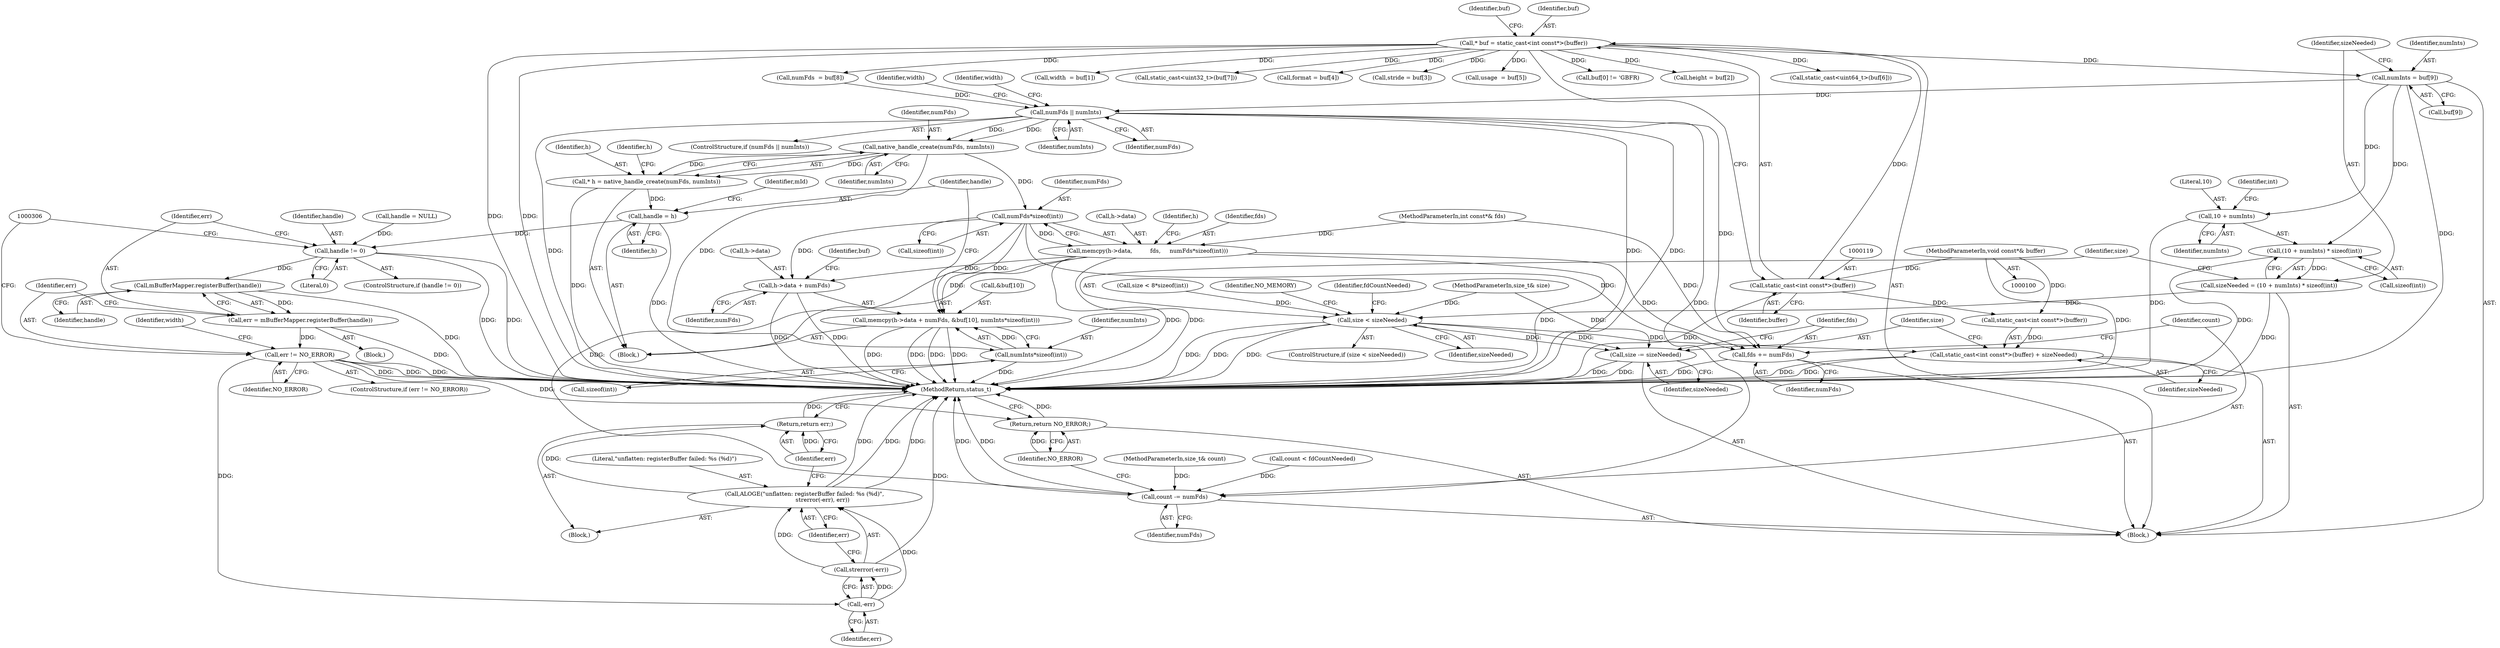 digraph "0_Android_38803268570f90e97452cd9a30ac831661829091@array" {
"1000136" [label="(Call,numInts = buf[9])"];
"1000116" [label="(Call,* buf = static_cast<int const*>(buffer))"];
"1000118" [label="(Call,static_cast<int const*>(buffer))"];
"1000101" [label="(MethodParameterIn,void const*& buffer)"];
"1000144" [label="(Call,(10 + numInts) * sizeof(int))"];
"1000142" [label="(Call,sizeNeeded = (10 + numInts) * sizeof(int))"];
"1000151" [label="(Call,size < sizeNeeded)"];
"1000304" [label="(Call,static_cast<int const*>(buffer) + sizeNeeded)"];
"1000309" [label="(Call,size -= sizeNeeded)"];
"1000145" [label="(Call,10 + numInts)"];
"1000171" [label="(Call,numFds || numInts)"];
"1000203" [label="(Call,native_handle_create(numFds, numInts))"];
"1000201" [label="(Call,* h = native_handle_create(numFds, numInts))"];
"1000229" [label="(Call,handle = h)"];
"1000268" [label="(Call,handle != 0)"];
"1000275" [label="(Call,mBufferMapper.registerBuffer(handle))"];
"1000273" [label="(Call,err = mBufferMapper.registerBuffer(handle))"];
"1000278" [label="(Call,err != NO_ERROR)"];
"1000299" [label="(Call,-err)"];
"1000298" [label="(Call,strerror(-err))"];
"1000296" [label="(Call,ALOGE(\"unflatten: registerBuffer failed: %s (%d)\",\n                    strerror(-err), err))"];
"1000302" [label="(Return,return err;)"];
"1000318" [label="(Return,return NO_ERROR;)"];
"1000211" [label="(Call,numFds*sizeof(int))"];
"1000206" [label="(Call,memcpy(h->data,          fds,     numFds*sizeof(int)))"];
"1000215" [label="(Call,memcpy(h->data + numFds, &buf[10], numInts*sizeof(int)))"];
"1000216" [label="(Call,h->data + numFds)"];
"1000312" [label="(Call,fds += numFds)"];
"1000315" [label="(Call,count -= numFds)"];
"1000225" [label="(Call,numInts*sizeof(int))"];
"1000147" [label="(Identifier,numInts)"];
"1000203" [label="(Call,native_handle_create(numFds, numInts))"];
"1000312" [label="(Call,fds += numFds)"];
"1000142" [label="(Call,sizeNeeded = (10 + numInts) * sizeof(int))"];
"1000296" [label="(Call,ALOGE(\"unflatten: registerBuffer failed: %s (%d)\",\n                    strerror(-err), err))"];
"1000298" [label="(Call,strerror(-err))"];
"1000313" [label="(Identifier,fds)"];
"1000145" [label="(Call,10 + numInts)"];
"1000204" [label="(Identifier,numFds)"];
"1000213" [label="(Call,sizeof(int))"];
"1000215" [label="(Call,memcpy(h->data + numFds, &buf[10], numInts*sizeof(int)))"];
"1000280" [label="(Identifier,NO_ERROR)"];
"1000309" [label="(Call,size -= sizeNeeded)"];
"1000245" [label="(Call,handle = NULL)"];
"1000170" [label="(ControlStructure,if (numFds || numInts))"];
"1000195" [label="(Call,usage  = buf[5])"];
"1000271" [label="(Block,)"];
"1000122" [label="(Call,buf[0] != 'GBFR)"];
"1000269" [label="(Identifier,handle)"];
"1000276" [label="(Identifier,handle)"];
"1000171" [label="(Call,numFds || numInts)"];
"1000268" [label="(Call,handle != 0)"];
"1000136" [label="(Call,numInts = buf[9])"];
"1000155" [label="(Identifier,NO_MEMORY)"];
"1000103" [label="(MethodParameterIn,int const*& fds)"];
"1000176" [label="(Identifier,width)"];
"1000223" [label="(Identifier,buf)"];
"1000206" [label="(Call,memcpy(h->data,          fds,     numFds*sizeof(int)))"];
"1000300" [label="(Identifier,err)"];
"1000207" [label="(Call,h->data)"];
"1000180" [label="(Call,height = buf[2])"];
"1000149" [label="(Identifier,int)"];
"1000225" [label="(Call,numInts*sizeof(int))"];
"1000138" [label="(Call,buf[9])"];
"1000235" [label="(Identifier,width)"];
"1000277" [label="(ControlStructure,if (err != NO_ERROR))"];
"1000305" [label="(Call,static_cast<int const*>(buffer))"];
"1000102" [label="(MethodParameterIn,size_t& size)"];
"1000251" [label="(Call,static_cast<uint64_t>(buf[6]))"];
"1000153" [label="(Identifier,sizeNeeded)"];
"1000279" [label="(Identifier,err)"];
"1000221" [label="(Call,&buf[10])"];
"1000144" [label="(Call,(10 + numInts) * sizeof(int))"];
"1000150" [label="(ControlStructure,if (size < sizeNeeded))"];
"1000273" [label="(Call,err = mBufferMapper.registerBuffer(handle))"];
"1000230" [label="(Identifier,handle)"];
"1000124" [label="(Identifier,buf)"];
"1000310" [label="(Identifier,size)"];
"1000220" [label="(Identifier,numFds)"];
"1000217" [label="(Call,h->data)"];
"1000249" [label="(Identifier,mId)"];
"1000303" [label="(Identifier,err)"];
"1000320" [label="(MethodReturn,status_t)"];
"1000299" [label="(Call,-err)"];
"1000302" [label="(Return,return err;)"];
"1000226" [label="(Identifier,numInts)"];
"1000267" [label="(ControlStructure,if (handle != 0))"];
"1000174" [label="(Block,)"];
"1000270" [label="(Literal,0)"];
"1000218" [label="(Identifier,h)"];
"1000173" [label="(Identifier,numInts)"];
"1000210" [label="(Identifier,fds)"];
"1000105" [label="(Block,)"];
"1000202" [label="(Identifier,h)"];
"1000316" [label="(Identifier,count)"];
"1000137" [label="(Identifier,numInts)"];
"1000151" [label="(Call,size < sizeNeeded)"];
"1000175" [label="(Call,width  = buf[1])"];
"1000148" [label="(Call,sizeof(int))"];
"1000297" [label="(Literal,\"unflatten: registerBuffer failed: %s (%d)\")"];
"1000116" [label="(Call,* buf = static_cast<int const*>(buffer))"];
"1000229" [label="(Call,handle = h)"];
"1000301" [label="(Identifier,err)"];
"1000315" [label="(Call,count -= numFds)"];
"1000231" [label="(Identifier,h)"];
"1000146" [label="(Literal,10)"];
"1000208" [label="(Identifier,h)"];
"1000117" [label="(Identifier,buf)"];
"1000104" [label="(MethodParameterIn,size_t& count)"];
"1000211" [label="(Call,numFds*sizeof(int))"];
"1000259" [label="(Call,static_cast<uint32_t>(buf[7]))"];
"1000317" [label="(Identifier,numFds)"];
"1000152" [label="(Identifier,size)"];
"1000118" [label="(Call,static_cast<int const*>(buffer))"];
"1000275" [label="(Call,mBufferMapper.registerBuffer(handle))"];
"1000120" [label="(Identifier,buffer)"];
"1000283" [label="(Identifier,width)"];
"1000205" [label="(Identifier,numInts)"];
"1000190" [label="(Call,format = buf[4])"];
"1000278" [label="(Call,err != NO_ERROR)"];
"1000216" [label="(Call,h->data + numFds)"];
"1000130" [label="(Call,numFds  = buf[8])"];
"1000318" [label="(Return,return NO_ERROR;)"];
"1000158" [label="(Identifier,fdCountNeeded)"];
"1000319" [label="(Identifier,NO_ERROR)"];
"1000314" [label="(Identifier,numFds)"];
"1000161" [label="(Call,count < fdCountNeeded)"];
"1000143" [label="(Identifier,sizeNeeded)"];
"1000101" [label="(MethodParameterIn,void const*& buffer)"];
"1000185" [label="(Call,stride = buf[3])"];
"1000172" [label="(Identifier,numFds)"];
"1000201" [label="(Call,* h = native_handle_create(numFds, numInts))"];
"1000274" [label="(Identifier,err)"];
"1000227" [label="(Call,sizeof(int))"];
"1000212" [label="(Identifier,numFds)"];
"1000308" [label="(Identifier,sizeNeeded)"];
"1000107" [label="(Call,size < 8*sizeof(int))"];
"1000304" [label="(Call,static_cast<int const*>(buffer) + sizeNeeded)"];
"1000311" [label="(Identifier,sizeNeeded)"];
"1000281" [label="(Block,)"];
"1000136" -> "1000105"  [label="AST: "];
"1000136" -> "1000138"  [label="CFG: "];
"1000137" -> "1000136"  [label="AST: "];
"1000138" -> "1000136"  [label="AST: "];
"1000143" -> "1000136"  [label="CFG: "];
"1000136" -> "1000320"  [label="DDG: "];
"1000116" -> "1000136"  [label="DDG: "];
"1000136" -> "1000144"  [label="DDG: "];
"1000136" -> "1000145"  [label="DDG: "];
"1000136" -> "1000171"  [label="DDG: "];
"1000116" -> "1000105"  [label="AST: "];
"1000116" -> "1000118"  [label="CFG: "];
"1000117" -> "1000116"  [label="AST: "];
"1000118" -> "1000116"  [label="AST: "];
"1000124" -> "1000116"  [label="CFG: "];
"1000116" -> "1000320"  [label="DDG: "];
"1000116" -> "1000320"  [label="DDG: "];
"1000118" -> "1000116"  [label="DDG: "];
"1000116" -> "1000122"  [label="DDG: "];
"1000116" -> "1000130"  [label="DDG: "];
"1000116" -> "1000175"  [label="DDG: "];
"1000116" -> "1000180"  [label="DDG: "];
"1000116" -> "1000185"  [label="DDG: "];
"1000116" -> "1000190"  [label="DDG: "];
"1000116" -> "1000195"  [label="DDG: "];
"1000116" -> "1000251"  [label="DDG: "];
"1000116" -> "1000259"  [label="DDG: "];
"1000118" -> "1000120"  [label="CFG: "];
"1000119" -> "1000118"  [label="AST: "];
"1000120" -> "1000118"  [label="AST: "];
"1000118" -> "1000320"  [label="DDG: "];
"1000101" -> "1000118"  [label="DDG: "];
"1000118" -> "1000305"  [label="DDG: "];
"1000101" -> "1000100"  [label="AST: "];
"1000101" -> "1000320"  [label="DDG: "];
"1000101" -> "1000305"  [label="DDG: "];
"1000144" -> "1000142"  [label="AST: "];
"1000144" -> "1000148"  [label="CFG: "];
"1000145" -> "1000144"  [label="AST: "];
"1000148" -> "1000144"  [label="AST: "];
"1000142" -> "1000144"  [label="CFG: "];
"1000144" -> "1000320"  [label="DDG: "];
"1000144" -> "1000142"  [label="DDG: "];
"1000142" -> "1000105"  [label="AST: "];
"1000143" -> "1000142"  [label="AST: "];
"1000152" -> "1000142"  [label="CFG: "];
"1000142" -> "1000320"  [label="DDG: "];
"1000142" -> "1000151"  [label="DDG: "];
"1000151" -> "1000150"  [label="AST: "];
"1000151" -> "1000153"  [label="CFG: "];
"1000152" -> "1000151"  [label="AST: "];
"1000153" -> "1000151"  [label="AST: "];
"1000155" -> "1000151"  [label="CFG: "];
"1000158" -> "1000151"  [label="CFG: "];
"1000151" -> "1000320"  [label="DDG: "];
"1000151" -> "1000320"  [label="DDG: "];
"1000151" -> "1000320"  [label="DDG: "];
"1000107" -> "1000151"  [label="DDG: "];
"1000102" -> "1000151"  [label="DDG: "];
"1000151" -> "1000304"  [label="DDG: "];
"1000151" -> "1000309"  [label="DDG: "];
"1000151" -> "1000309"  [label="DDG: "];
"1000304" -> "1000105"  [label="AST: "];
"1000304" -> "1000308"  [label="CFG: "];
"1000305" -> "1000304"  [label="AST: "];
"1000308" -> "1000304"  [label="AST: "];
"1000310" -> "1000304"  [label="CFG: "];
"1000304" -> "1000320"  [label="DDG: "];
"1000304" -> "1000320"  [label="DDG: "];
"1000305" -> "1000304"  [label="DDG: "];
"1000309" -> "1000105"  [label="AST: "];
"1000309" -> "1000311"  [label="CFG: "];
"1000310" -> "1000309"  [label="AST: "];
"1000311" -> "1000309"  [label="AST: "];
"1000313" -> "1000309"  [label="CFG: "];
"1000309" -> "1000320"  [label="DDG: "];
"1000309" -> "1000320"  [label="DDG: "];
"1000102" -> "1000309"  [label="DDG: "];
"1000145" -> "1000147"  [label="CFG: "];
"1000146" -> "1000145"  [label="AST: "];
"1000147" -> "1000145"  [label="AST: "];
"1000149" -> "1000145"  [label="CFG: "];
"1000145" -> "1000320"  [label="DDG: "];
"1000171" -> "1000170"  [label="AST: "];
"1000171" -> "1000172"  [label="CFG: "];
"1000171" -> "1000173"  [label="CFG: "];
"1000172" -> "1000171"  [label="AST: "];
"1000173" -> "1000171"  [label="AST: "];
"1000176" -> "1000171"  [label="CFG: "];
"1000235" -> "1000171"  [label="CFG: "];
"1000171" -> "1000320"  [label="DDG: "];
"1000171" -> "1000320"  [label="DDG: "];
"1000171" -> "1000320"  [label="DDG: "];
"1000130" -> "1000171"  [label="DDG: "];
"1000171" -> "1000203"  [label="DDG: "];
"1000171" -> "1000203"  [label="DDG: "];
"1000171" -> "1000312"  [label="DDG: "];
"1000171" -> "1000315"  [label="DDG: "];
"1000203" -> "1000201"  [label="AST: "];
"1000203" -> "1000205"  [label="CFG: "];
"1000204" -> "1000203"  [label="AST: "];
"1000205" -> "1000203"  [label="AST: "];
"1000201" -> "1000203"  [label="CFG: "];
"1000203" -> "1000201"  [label="DDG: "];
"1000203" -> "1000201"  [label="DDG: "];
"1000203" -> "1000211"  [label="DDG: "];
"1000203" -> "1000225"  [label="DDG: "];
"1000201" -> "1000174"  [label="AST: "];
"1000202" -> "1000201"  [label="AST: "];
"1000208" -> "1000201"  [label="CFG: "];
"1000201" -> "1000320"  [label="DDG: "];
"1000201" -> "1000229"  [label="DDG: "];
"1000229" -> "1000174"  [label="AST: "];
"1000229" -> "1000231"  [label="CFG: "];
"1000230" -> "1000229"  [label="AST: "];
"1000231" -> "1000229"  [label="AST: "];
"1000249" -> "1000229"  [label="CFG: "];
"1000229" -> "1000320"  [label="DDG: "];
"1000229" -> "1000268"  [label="DDG: "];
"1000268" -> "1000267"  [label="AST: "];
"1000268" -> "1000270"  [label="CFG: "];
"1000269" -> "1000268"  [label="AST: "];
"1000270" -> "1000268"  [label="AST: "];
"1000274" -> "1000268"  [label="CFG: "];
"1000306" -> "1000268"  [label="CFG: "];
"1000268" -> "1000320"  [label="DDG: "];
"1000268" -> "1000320"  [label="DDG: "];
"1000245" -> "1000268"  [label="DDG: "];
"1000268" -> "1000275"  [label="DDG: "];
"1000275" -> "1000273"  [label="AST: "];
"1000275" -> "1000276"  [label="CFG: "];
"1000276" -> "1000275"  [label="AST: "];
"1000273" -> "1000275"  [label="CFG: "];
"1000275" -> "1000320"  [label="DDG: "];
"1000275" -> "1000273"  [label="DDG: "];
"1000273" -> "1000271"  [label="AST: "];
"1000274" -> "1000273"  [label="AST: "];
"1000279" -> "1000273"  [label="CFG: "];
"1000273" -> "1000320"  [label="DDG: "];
"1000273" -> "1000278"  [label="DDG: "];
"1000278" -> "1000277"  [label="AST: "];
"1000278" -> "1000280"  [label="CFG: "];
"1000279" -> "1000278"  [label="AST: "];
"1000280" -> "1000278"  [label="AST: "];
"1000283" -> "1000278"  [label="CFG: "];
"1000306" -> "1000278"  [label="CFG: "];
"1000278" -> "1000320"  [label="DDG: "];
"1000278" -> "1000320"  [label="DDG: "];
"1000278" -> "1000320"  [label="DDG: "];
"1000278" -> "1000299"  [label="DDG: "];
"1000278" -> "1000318"  [label="DDG: "];
"1000299" -> "1000298"  [label="AST: "];
"1000299" -> "1000300"  [label="CFG: "];
"1000300" -> "1000299"  [label="AST: "];
"1000298" -> "1000299"  [label="CFG: "];
"1000299" -> "1000298"  [label="DDG: "];
"1000299" -> "1000296"  [label="DDG: "];
"1000298" -> "1000296"  [label="AST: "];
"1000301" -> "1000298"  [label="CFG: "];
"1000298" -> "1000320"  [label="DDG: "];
"1000298" -> "1000296"  [label="DDG: "];
"1000296" -> "1000281"  [label="AST: "];
"1000296" -> "1000301"  [label="CFG: "];
"1000297" -> "1000296"  [label="AST: "];
"1000301" -> "1000296"  [label="AST: "];
"1000303" -> "1000296"  [label="CFG: "];
"1000296" -> "1000320"  [label="DDG: "];
"1000296" -> "1000320"  [label="DDG: "];
"1000296" -> "1000320"  [label="DDG: "];
"1000296" -> "1000302"  [label="DDG: "];
"1000302" -> "1000281"  [label="AST: "];
"1000302" -> "1000303"  [label="CFG: "];
"1000303" -> "1000302"  [label="AST: "];
"1000320" -> "1000302"  [label="CFG: "];
"1000302" -> "1000320"  [label="DDG: "];
"1000303" -> "1000302"  [label="DDG: "];
"1000318" -> "1000105"  [label="AST: "];
"1000318" -> "1000319"  [label="CFG: "];
"1000319" -> "1000318"  [label="AST: "];
"1000320" -> "1000318"  [label="CFG: "];
"1000318" -> "1000320"  [label="DDG: "];
"1000319" -> "1000318"  [label="DDG: "];
"1000211" -> "1000206"  [label="AST: "];
"1000211" -> "1000213"  [label="CFG: "];
"1000212" -> "1000211"  [label="AST: "];
"1000213" -> "1000211"  [label="AST: "];
"1000206" -> "1000211"  [label="CFG: "];
"1000211" -> "1000206"  [label="DDG: "];
"1000211" -> "1000215"  [label="DDG: "];
"1000211" -> "1000216"  [label="DDG: "];
"1000211" -> "1000312"  [label="DDG: "];
"1000211" -> "1000315"  [label="DDG: "];
"1000206" -> "1000174"  [label="AST: "];
"1000207" -> "1000206"  [label="AST: "];
"1000210" -> "1000206"  [label="AST: "];
"1000218" -> "1000206"  [label="CFG: "];
"1000206" -> "1000320"  [label="DDG: "];
"1000206" -> "1000320"  [label="DDG: "];
"1000206" -> "1000320"  [label="DDG: "];
"1000103" -> "1000206"  [label="DDG: "];
"1000206" -> "1000215"  [label="DDG: "];
"1000206" -> "1000216"  [label="DDG: "];
"1000206" -> "1000312"  [label="DDG: "];
"1000215" -> "1000174"  [label="AST: "];
"1000215" -> "1000225"  [label="CFG: "];
"1000216" -> "1000215"  [label="AST: "];
"1000221" -> "1000215"  [label="AST: "];
"1000225" -> "1000215"  [label="AST: "];
"1000230" -> "1000215"  [label="CFG: "];
"1000215" -> "1000320"  [label="DDG: "];
"1000215" -> "1000320"  [label="DDG: "];
"1000215" -> "1000320"  [label="DDG: "];
"1000215" -> "1000320"  [label="DDG: "];
"1000225" -> "1000215"  [label="DDG: "];
"1000216" -> "1000220"  [label="CFG: "];
"1000217" -> "1000216"  [label="AST: "];
"1000220" -> "1000216"  [label="AST: "];
"1000223" -> "1000216"  [label="CFG: "];
"1000216" -> "1000320"  [label="DDG: "];
"1000216" -> "1000320"  [label="DDG: "];
"1000312" -> "1000105"  [label="AST: "];
"1000312" -> "1000314"  [label="CFG: "];
"1000313" -> "1000312"  [label="AST: "];
"1000314" -> "1000312"  [label="AST: "];
"1000316" -> "1000312"  [label="CFG: "];
"1000312" -> "1000320"  [label="DDG: "];
"1000103" -> "1000312"  [label="DDG: "];
"1000315" -> "1000105"  [label="AST: "];
"1000315" -> "1000317"  [label="CFG: "];
"1000316" -> "1000315"  [label="AST: "];
"1000317" -> "1000315"  [label="AST: "];
"1000319" -> "1000315"  [label="CFG: "];
"1000315" -> "1000320"  [label="DDG: "];
"1000315" -> "1000320"  [label="DDG: "];
"1000161" -> "1000315"  [label="DDG: "];
"1000104" -> "1000315"  [label="DDG: "];
"1000225" -> "1000227"  [label="CFG: "];
"1000226" -> "1000225"  [label="AST: "];
"1000227" -> "1000225"  [label="AST: "];
"1000225" -> "1000320"  [label="DDG: "];
}
